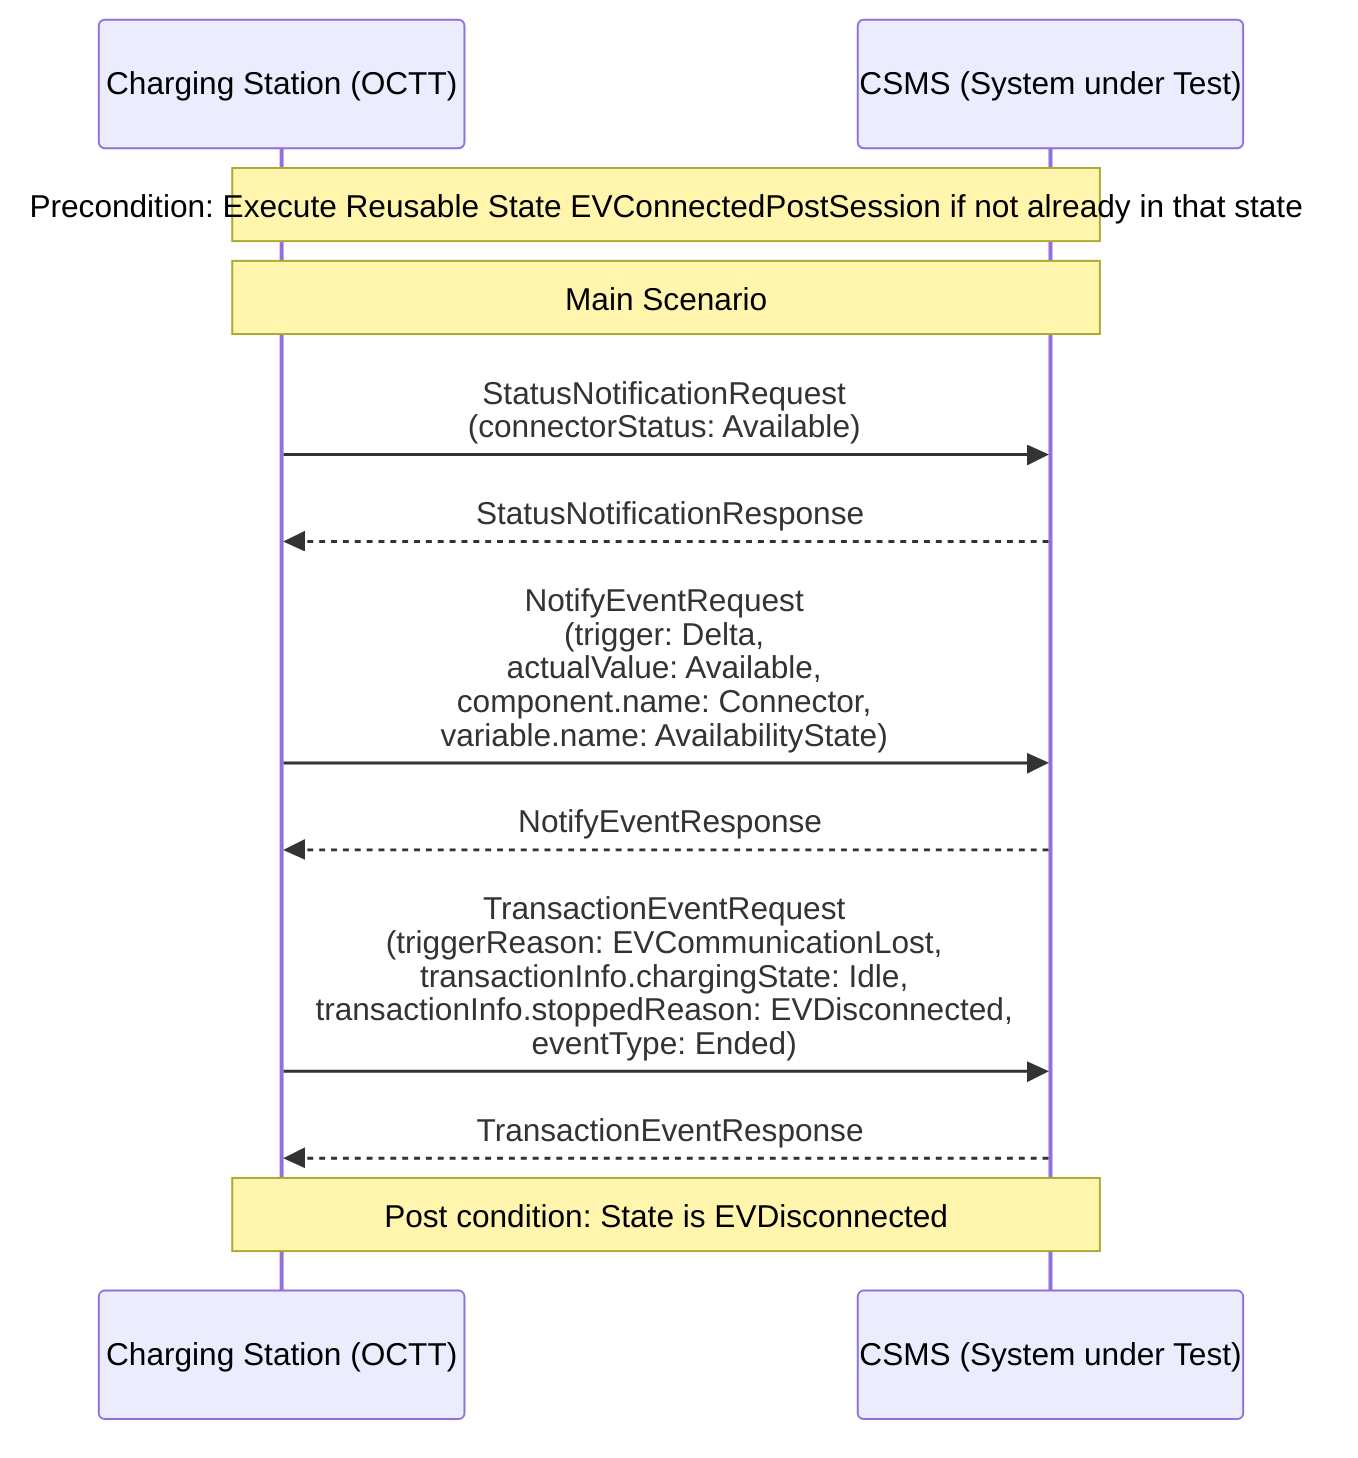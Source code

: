 sequenceDiagram
    participant CS as Charging Station (OCTT)
    participant CSMS as CSMS (System under Test)
    
    Note over CS, CSMS: Precondition: Execute Reusable State EVConnectedPostSession if not already in that state
    
    Note over CS, CSMS: Main Scenario
    
    CS->>CSMS: StatusNotificationRequest<br/>(connectorStatus: Available)
    CSMS-->>CS: StatusNotificationResponse
    
    CS->>CSMS: NotifyEventRequest<br/>(trigger: Delta,<br/>actualValue: Available,<br/>component.name: Connector,<br/>variable.name: AvailabilityState)
    CSMS-->>CS: NotifyEventResponse
    
    CS->>CSMS: TransactionEventRequest<br/>(triggerReason: EVCommunicationLost,<br/>transactionInfo.chargingState: Idle,<br/>transactionInfo.stoppedReason: EVDisconnected,<br/>eventType: Ended)
    CSMS-->>CS: TransactionEventResponse
    
    Note over CS, CSMS: Post condition: State is EVDisconnected